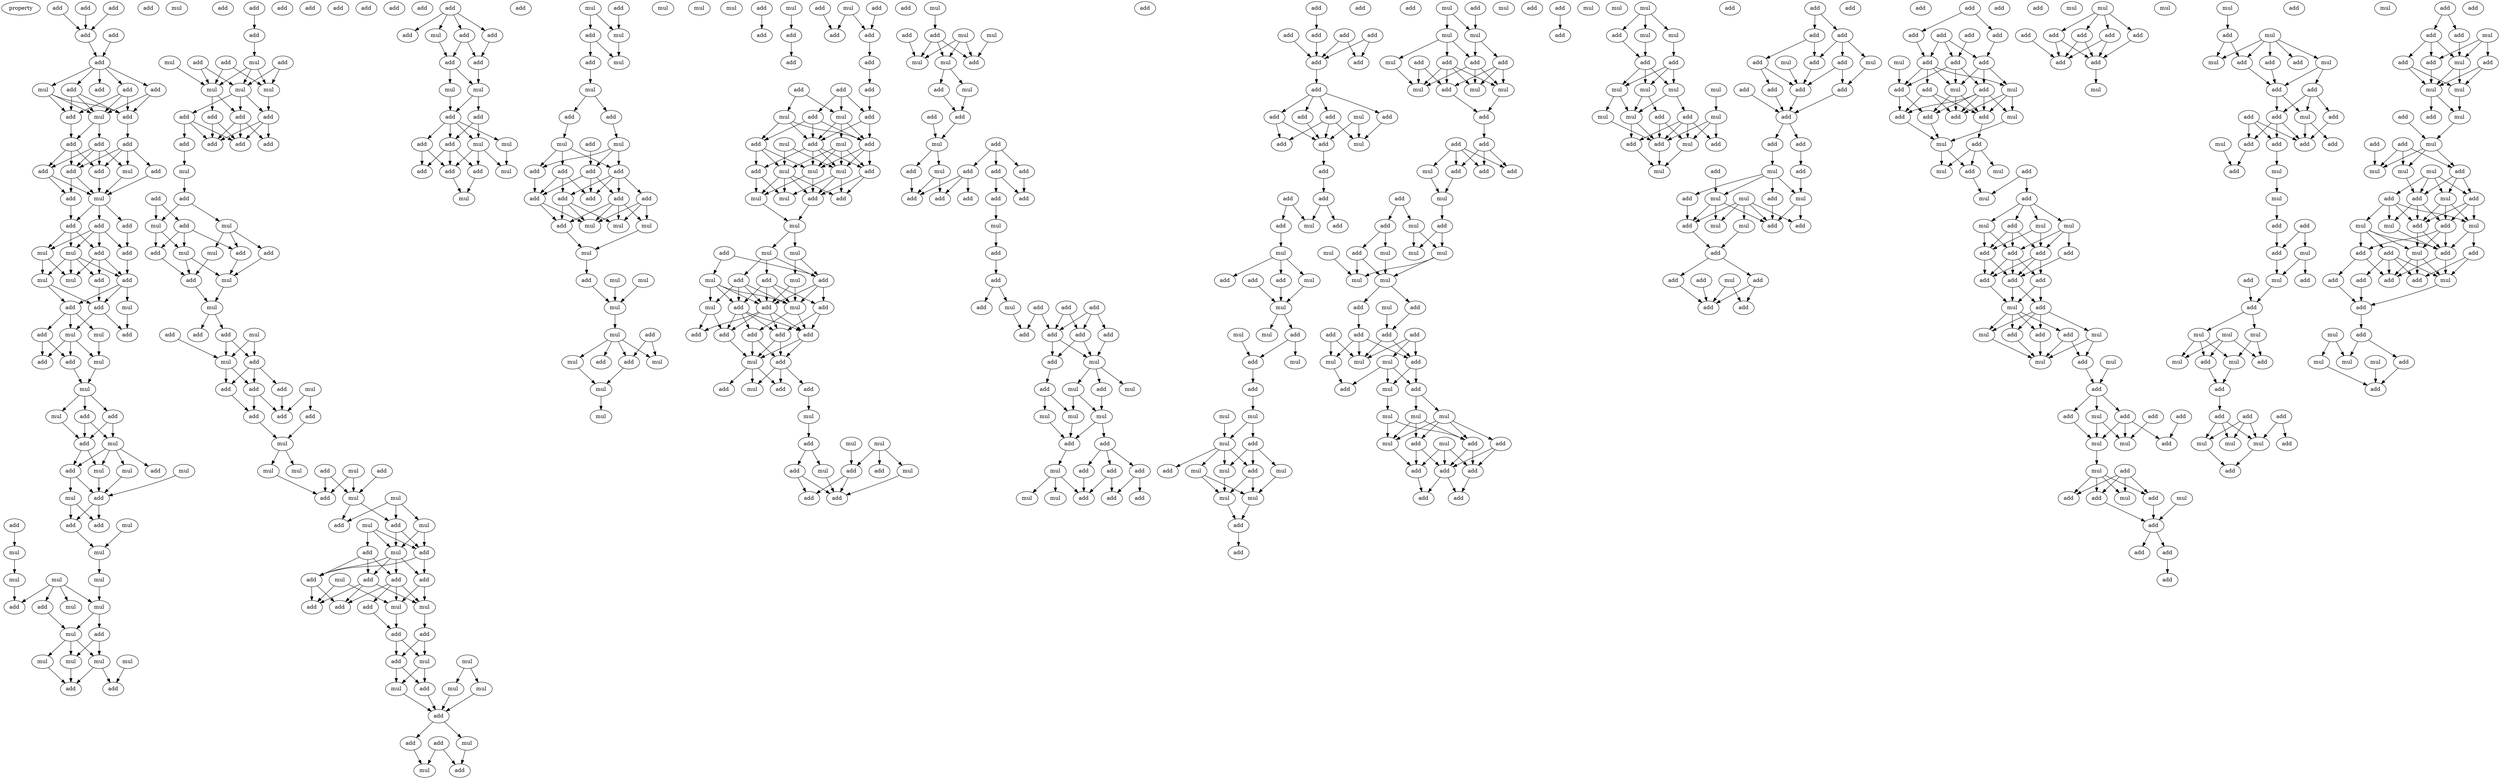 digraph {
    node [fontcolor=black]
    property [mul=2,lf=1.8]
    0 [ label = add ];
    1 [ label = add ];
    2 [ label = add ];
    3 [ label = add ];
    4 [ label = add ];
    5 [ label = add ];
    6 [ label = mul ];
    7 [ label = add ];
    8 [ label = add ];
    9 [ label = add ];
    10 [ label = add ];
    11 [ label = mul ];
    12 [ label = add ];
    13 [ label = add ];
    14 [ label = add ];
    15 [ label = add ];
    16 [ label = add ];
    17 [ label = add ];
    18 [ label = add ];
    19 [ label = add ];
    20 [ label = mul ];
    21 [ label = add ];
    22 [ label = add ];
    23 [ label = mul ];
    24 [ label = add ];
    25 [ label = add ];
    26 [ label = add ];
    27 [ label = add ];
    28 [ label = add ];
    29 [ label = mul ];
    30 [ label = mul ];
    31 [ label = add ];
    32 [ label = mul ];
    33 [ label = mul ];
    34 [ label = add ];
    35 [ label = add ];
    36 [ label = add ];
    37 [ label = mul ];
    38 [ label = add ];
    39 [ label = add ];
    40 [ label = add ];
    41 [ label = mul ];
    42 [ label = mul ];
    43 [ label = add ];
    44 [ label = mul ];
    45 [ label = add ];
    46 [ label = mul ];
    47 [ label = add ];
    48 [ label = mul ];
    49 [ label = add ];
    50 [ label = add ];
    51 [ label = mul ];
    52 [ label = mul ];
    53 [ label = mul ];
    54 [ label = mul ];
    55 [ label = add ];
    56 [ label = add ];
    57 [ label = mul ];
    58 [ label = add ];
    59 [ label = add ];
    60 [ label = mul ];
    61 [ label = add ];
    62 [ label = add ];
    63 [ label = mul ];
    64 [ label = mul ];
    65 [ label = mul ];
    66 [ label = mul ];
    67 [ label = mul ];
    68 [ label = add ];
    69 [ label = mul ];
    70 [ label = add ];
    71 [ label = mul ];
    72 [ label = add ];
    73 [ label = mul ];
    74 [ label = mul ];
    75 [ label = mul ];
    76 [ label = mul ];
    77 [ label = mul ];
    78 [ label = add ];
    79 [ label = add ];
    80 [ label = mul ];
    81 [ label = add ];
    82 [ label = add ];
    83 [ label = add ];
    84 [ label = add ];
    85 [ label = add ];
    86 [ label = add ];
    87 [ label = mul ];
    88 [ label = mul ];
    89 [ label = mul ];
    90 [ label = mul ];
    91 [ label = mul ];
    92 [ label = add ];
    93 [ label = add ];
    94 [ label = add ];
    95 [ label = add ];
    96 [ label = add ];
    97 [ label = add ];
    98 [ label = add ];
    99 [ label = add ];
    100 [ label = mul ];
    101 [ label = add ];
    102 [ label = add ];
    103 [ label = add ];
    104 [ label = add ];
    105 [ label = mul ];
    106 [ label = mul ];
    107 [ label = add ];
    108 [ label = mul ];
    109 [ label = add ];
    110 [ label = mul ];
    111 [ label = add ];
    112 [ label = mul ];
    113 [ label = add ];
    114 [ label = mul ];
    115 [ label = add ];
    116 [ label = mul ];
    117 [ label = add ];
    118 [ label = add ];
    119 [ label = add ];
    120 [ label = mul ];
    121 [ label = add ];
    122 [ label = add ];
    123 [ label = add ];
    124 [ label = add ];
    125 [ label = mul ];
    126 [ label = add ];
    127 [ label = add ];
    128 [ label = add ];
    129 [ label = add ];
    130 [ label = mul ];
    131 [ label = add ];
    132 [ label = mul ];
    133 [ label = mul ];
    134 [ label = mul ];
    135 [ label = add ];
    136 [ label = mul ];
    137 [ label = mul ];
    138 [ label = add ];
    139 [ label = mul ];
    140 [ label = add ];
    141 [ label = add ];
    142 [ label = mul ];
    143 [ label = add ];
    144 [ label = mul ];
    145 [ label = add ];
    146 [ label = add ];
    147 [ label = add ];
    148 [ label = add ];
    149 [ label = mul ];
    150 [ label = add ];
    151 [ label = add ];
    152 [ label = mul ];
    153 [ label = add ];
    154 [ label = add ];
    155 [ label = mul ];
    156 [ label = add ];
    157 [ label = add ];
    158 [ label = mul ];
    159 [ label = add ];
    160 [ label = mul ];
    161 [ label = add ];
    162 [ label = mul ];
    163 [ label = mul ];
    164 [ label = mul ];
    165 [ label = add ];
    166 [ label = add ];
    167 [ label = add ];
    168 [ label = add ];
    169 [ label = mul ];
    170 [ label = mul ];
    171 [ label = add ];
    172 [ label = add ];
    173 [ label = add ];
    174 [ label = add ];
    175 [ label = add ];
    176 [ label = add ];
    177 [ label = add ];
    178 [ label = add ];
    179 [ label = mul ];
    180 [ label = add ];
    181 [ label = add ];
    182 [ label = mul ];
    183 [ label = mul ];
    184 [ label = add ];
    185 [ label = add ];
    186 [ label = mul ];
    187 [ label = add ];
    188 [ label = add ];
    189 [ label = mul ];
    190 [ label = add ];
    191 [ label = add ];
    192 [ label = add ];
    193 [ label = mul ];
    194 [ label = mul ];
    195 [ label = mul ];
    196 [ label = add ];
    197 [ label = add ];
    198 [ label = mul ];
    199 [ label = add ];
    200 [ label = mul ];
    201 [ label = mul ];
    202 [ label = mul ];
    203 [ label = mul ];
    204 [ label = add ];
    205 [ label = add ];
    206 [ label = mul ];
    207 [ label = mul ];
    208 [ label = add ];
    209 [ label = add ];
    210 [ label = add ];
    211 [ label = add ];
    212 [ label = add ];
    213 [ label = add ];
    214 [ label = add ];
    215 [ label = add ];
    216 [ label = add ];
    217 [ label = add ];
    218 [ label = mul ];
    219 [ label = mul ];
    220 [ label = mul ];
    221 [ label = add ];
    222 [ label = mul ];
    223 [ label = add ];
    224 [ label = mul ];
    225 [ label = mul ];
    226 [ label = mul ];
    227 [ label = mul ];
    228 [ label = add ];
    229 [ label = mul ];
    230 [ label = mul ];
    231 [ label = mul ];
    232 [ label = add ];
    233 [ label = add ];
    234 [ label = mul ];
    235 [ label = mul ];
    236 [ label = add ];
    237 [ label = mul ];
    238 [ label = add ];
    239 [ label = add ];
    240 [ label = add ];
    241 [ label = add ];
    242 [ label = add ];
    243 [ label = mul ];
    244 [ label = add ];
    245 [ label = add ];
    246 [ label = add ];
    247 [ label = add ];
    248 [ label = add ];
    249 [ label = add ];
    250 [ label = add ];
    251 [ label = mul ];
    252 [ label = add ];
    253 [ label = add ];
    254 [ label = mul ];
    255 [ label = add ];
    256 [ label = mul ];
    257 [ label = add ];
    258 [ label = add ];
    259 [ label = mul ];
    260 [ label = add ];
    261 [ label = mul ];
    262 [ label = add ];
    263 [ label = mul ];
    264 [ label = mul ];
    265 [ label = mul ];
    266 [ label = add ];
    267 [ label = add ];
    268 [ label = mul ];
    269 [ label = mul ];
    270 [ label = mul ];
    271 [ label = mul ];
    272 [ label = add ];
    273 [ label = mul ];
    274 [ label = add ];
    275 [ label = add ];
    276 [ label = mul ];
    277 [ label = add ];
    278 [ label = add ];
    279 [ label = mul ];
    280 [ label = add ];
    281 [ label = mul ];
    282 [ label = add ];
    283 [ label = add ];
    284 [ label = add ];
    285 [ label = add ];
    286 [ label = add ];
    287 [ label = add ];
    288 [ label = mul ];
    289 [ label = add ];
    290 [ label = add ];
    291 [ label = add ];
    292 [ label = mul ];
    293 [ label = add ];
    294 [ label = mul ];
    295 [ label = add ];
    296 [ label = mul ];
    297 [ label = mul ];
    298 [ label = add ];
    299 [ label = add ];
    300 [ label = mul ];
    301 [ label = mul ];
    302 [ label = add ];
    303 [ label = add ];
    304 [ label = add ];
    305 [ label = mul ];
    306 [ label = add ];
    307 [ label = mul ];
    308 [ label = add ];
    309 [ label = mul ];
    310 [ label = mul ];
    311 [ label = add ];
    312 [ label = mul ];
    313 [ label = add ];
    314 [ label = mul ];
    315 [ label = add ];
    316 [ label = add ];
    317 [ label = mul ];
    318 [ label = add ];
    319 [ label = mul ];
    320 [ label = add ];
    321 [ label = add ];
    322 [ label = add ];
    323 [ label = add ];
    324 [ label = add ];
    325 [ label = add ];
    326 [ label = add ];
    327 [ label = add ];
    328 [ label = add ];
    329 [ label = mul ];
    330 [ label = add ];
    331 [ label = add ];
    332 [ label = add ];
    333 [ label = mul ];
    334 [ label = add ];
    335 [ label = add ];
    336 [ label = add ];
    337 [ label = add ];
    338 [ label = add ];
    339 [ label = add ];
    340 [ label = add ];
    341 [ label = add ];
    342 [ label = add ];
    343 [ label = mul ];
    344 [ label = add ];
    345 [ label = mul ];
    346 [ label = add ];
    347 [ label = mul ];
    348 [ label = mul ];
    349 [ label = mul ];
    350 [ label = mul ];
    351 [ label = add ];
    352 [ label = add ];
    353 [ label = mul ];
    354 [ label = add ];
    355 [ label = add ];
    356 [ label = add ];
    357 [ label = add ];
    358 [ label = add ];
    359 [ label = mul ];
    360 [ label = mul ];
    361 [ label = add ];
    362 [ label = add ];
    363 [ label = add ];
    364 [ label = add ];
    365 [ label = add ];
    366 [ label = add ];
    367 [ label = add ];
    368 [ label = add ];
    369 [ label = add ];
    370 [ label = mul ];
    371 [ label = add ];
    372 [ label = add ];
    373 [ label = add ];
    374 [ label = add ];
    375 [ label = add ];
    376 [ label = add ];
    377 [ label = mul ];
    378 [ label = add ];
    379 [ label = add ];
    380 [ label = add ];
    381 [ label = mul ];
    382 [ label = add ];
    383 [ label = add ];
    384 [ label = add ];
    385 [ label = mul ];
    386 [ label = add ];
    387 [ label = mul ];
    388 [ label = add ];
    389 [ label = add ];
    390 [ label = add ];
    391 [ label = mul ];
    392 [ label = add ];
    393 [ label = mul ];
    394 [ label = mul ];
    395 [ label = add ];
    396 [ label = mul ];
    397 [ label = add ];
    398 [ label = mul ];
    399 [ label = mul ];
    400 [ label = mul ];
    401 [ label = add ];
    402 [ label = add ];
    403 [ label = add ];
    404 [ label = mul ];
    405 [ label = mul ];
    406 [ label = mul ];
    407 [ label = mul ];
    408 [ label = mul ];
    409 [ label = add ];
    410 [ label = mul ];
    411 [ label = add ];
    412 [ label = add ];
    413 [ label = mul ];
    414 [ label = mul ];
    415 [ label = add ];
    416 [ label = add ];
    417 [ label = add ];
    418 [ label = add ];
    419 [ label = mul ];
    420 [ label = mul ];
    421 [ label = mul ];
    422 [ label = add ];
    423 [ label = mul ];
    424 [ label = add ];
    425 [ label = add ];
    426 [ label = add ];
    427 [ label = add ];
    428 [ label = mul ];
    429 [ label = mul ];
    430 [ label = add ];
    431 [ label = add ];
    432 [ label = add ];
    433 [ label = mul ];
    434 [ label = mul ];
    435 [ label = add ];
    436 [ label = add ];
    437 [ label = add ];
    438 [ label = mul ];
    439 [ label = mul ];
    440 [ label = mul ];
    441 [ label = mul ];
    442 [ label = mul ];
    443 [ label = mul ];
    444 [ label = add ];
    445 [ label = add ];
    446 [ label = mul ];
    447 [ label = add ];
    448 [ label = add ];
    449 [ label = add ];
    450 [ label = add ];
    451 [ label = mul ];
    452 [ label = mul ];
    453 [ label = add ];
    454 [ label = mul ];
    455 [ label = add ];
    456 [ label = add ];
    457 [ label = mul ];
    458 [ label = mul ];
    459 [ label = mul ];
    460 [ label = mul ];
    461 [ label = add ];
    462 [ label = add ];
    463 [ label = mul ];
    464 [ label = mul ];
    465 [ label = add ];
    466 [ label = add ];
    467 [ label = add ];
    468 [ label = add ];
    469 [ label = add ];
    470 [ label = add ];
    471 [ label = add ];
    472 [ label = add ];
    473 [ label = add ];
    474 [ label = mul ];
    475 [ label = mul ];
    476 [ label = mul ];
    477 [ label = mul ];
    478 [ label = mul ];
    479 [ label = add ];
    480 [ label = add ];
    481 [ label = add ];
    482 [ label = add ];
    483 [ label = mul ];
    484 [ label = mul ];
    485 [ label = mul ];
    486 [ label = mul ];
    487 [ label = mul ];
    488 [ label = add ];
    489 [ label = mul ];
    490 [ label = mul ];
    491 [ label = add ];
    492 [ label = add ];
    493 [ label = add ];
    494 [ label = add ];
    495 [ label = mul ];
    496 [ label = mul ];
    497 [ label = add ];
    498 [ label = add ];
    499 [ label = add ];
    500 [ label = add ];
    501 [ label = add ];
    502 [ label = add ];
    503 [ label = mul ];
    504 [ label = add ];
    505 [ label = mul ];
    506 [ label = add ];
    507 [ label = add ];
    508 [ label = add ];
    509 [ label = add ];
    510 [ label = add ];
    511 [ label = add ];
    512 [ label = add ];
    513 [ label = add ];
    514 [ label = mul ];
    515 [ label = add ];
    516 [ label = add ];
    517 [ label = mul ];
    518 [ label = mul ];
    519 [ label = add ];
    520 [ label = add ];
    521 [ label = mul ];
    522 [ label = mul ];
    523 [ label = mul ];
    524 [ label = add ];
    525 [ label = add ];
    526 [ label = add ];
    527 [ label = add ];
    528 [ label = add ];
    529 [ label = add ];
    530 [ label = mul ];
    531 [ label = add ];
    532 [ label = add ];
    533 [ label = add ];
    534 [ label = add ];
    535 [ label = add ];
    536 [ label = add ];
    537 [ label = add ];
    538 [ label = add ];
    539 [ label = add ];
    540 [ label = add ];
    541 [ label = add ];
    542 [ label = mul ];
    543 [ label = add ];
    544 [ label = add ];
    545 [ label = mul ];
    546 [ label = mul ];
    547 [ label = add ];
    548 [ label = add ];
    549 [ label = add ];
    550 [ label = mul ];
    551 [ label = add ];
    552 [ label = add ];
    553 [ label = mul ];
    554 [ label = add ];
    555 [ label = mul ];
    556 [ label = add ];
    557 [ label = mul ];
    558 [ label = add ];
    559 [ label = add ];
    560 [ label = mul ];
    561 [ label = add ];
    562 [ label = add ];
    563 [ label = mul ];
    564 [ label = mul ];
    565 [ label = mul ];
    566 [ label = add ];
    567 [ label = add ];
    568 [ label = add ];
    569 [ label = add ];
    570 [ label = add ];
    571 [ label = add ];
    572 [ label = add ];
    573 [ label = mul ];
    574 [ label = add ];
    575 [ label = mul ];
    576 [ label = add ];
    577 [ label = add ];
    578 [ label = add ];
    579 [ label = mul ];
    580 [ label = mul ];
    581 [ label = add ];
    582 [ label = mul ];
    583 [ label = add ];
    584 [ label = add ];
    585 [ label = add ];
    586 [ label = mul ];
    587 [ label = add ];
    588 [ label = add ];
    589 [ label = mul ];
    590 [ label = add ];
    591 [ label = mul ];
    592 [ label = add ];
    593 [ label = mul ];
    594 [ label = add ];
    595 [ label = add ];
    596 [ label = mul ];
    597 [ label = add ];
    598 [ label = mul ];
    599 [ label = add ];
    600 [ label = add ];
    601 [ label = add ];
    602 [ label = add ];
    603 [ label = mul ];
    604 [ label = add ];
    605 [ label = mul ];
    606 [ label = add ];
    607 [ label = add ];
    608 [ label = add ];
    609 [ label = add ];
    610 [ label = add ];
    611 [ label = add ];
    612 [ label = mul ];
    613 [ label = add ];
    614 [ label = mul ];
    615 [ label = mul ];
    616 [ label = add ];
    617 [ label = mul ];
    618 [ label = add ];
    619 [ label = mul ];
    620 [ label = add ];
    621 [ label = add ];
    622 [ label = mul ];
    623 [ label = add ];
    624 [ label = add ];
    625 [ label = mul ];
    626 [ label = add ];
    627 [ label = add ];
    628 [ label = add ];
    629 [ label = mul ];
    630 [ label = add ];
    631 [ label = add ];
    632 [ label = add ];
    633 [ label = add ];
    634 [ label = add ];
    635 [ label = mul ];
    636 [ label = mul ];
    637 [ label = add ];
    638 [ label = add ];
    639 [ label = add ];
    640 [ label = mul ];
    641 [ label = add ];
    642 [ label = add ];
    643 [ label = mul ];
    644 [ label = add ];
    645 [ label = add ];
    646 [ label = mul ];
    647 [ label = mul ];
    648 [ label = mul ];
    649 [ label = add ];
    650 [ label = add ];
    651 [ label = mul ];
    652 [ label = mul ];
    653 [ label = add ];
    654 [ label = add ];
    655 [ label = add ];
    656 [ label = add ];
    657 [ label = mul ];
    658 [ label = mul ];
    659 [ label = add ];
    660 [ label = mul ];
    661 [ label = add ];
    662 [ label = mul ];
    663 [ label = add ];
    664 [ label = add ];
    665 [ label = add ];
    666 [ label = add ];
    667 [ label = mul ];
    668 [ label = add ];
    669 [ label = mul ];
    670 [ label = add ];
    671 [ label = add ];
    672 [ label = mul ];
    673 [ label = mul ];
    674 [ label = add ];
    675 [ label = add ];
    676 [ label = mul ];
    677 [ label = add ];
    678 [ label = add ];
    679 [ label = mul ];
    680 [ label = mul ];
    681 [ label = mul ];
    682 [ label = add ];
    683 [ label = mul ];
    684 [ label = add ];
    685 [ label = mul ];
    686 [ label = add ];
    687 [ label = add ];
    688 [ label = add ];
    689 [ label = mul ];
    690 [ label = add ];
    691 [ label = mul ];
    692 [ label = mul ];
    693 [ label = mul ];
    694 [ label = add ];
    695 [ label = add ];
    696 [ label = add ];
    697 [ label = add ];
    698 [ label = mul ];
    699 [ label = add ];
    700 [ label = add ];
    701 [ label = add ];
    702 [ label = add ];
    703 [ label = add ];
    704 [ label = add ];
    705 [ label = mul ];
    706 [ label = mul ];
    707 [ label = mul ];
    708 [ label = add ];
    709 [ label = mul ];
    710 [ label = add ];
    0 -> 3 [ name = 0 ];
    1 -> 3 [ name = 1 ];
    2 -> 3 [ name = 2 ];
    3 -> 5 [ name = 3 ];
    4 -> 5 [ name = 4 ];
    5 -> 6 [ name = 5 ];
    5 -> 7 [ name = 6 ];
    5 -> 8 [ name = 7 ];
    5 -> 9 [ name = 8 ];
    5 -> 10 [ name = 9 ];
    6 -> 11 [ name = 10 ];
    6 -> 12 [ name = 11 ];
    6 -> 13 [ name = 12 ];
    7 -> 11 [ name = 13 ];
    7 -> 12 [ name = 14 ];
    7 -> 13 [ name = 15 ];
    9 -> 11 [ name = 16 ];
    9 -> 12 [ name = 17 ];
    9 -> 13 [ name = 18 ];
    10 -> 11 [ name = 19 ];
    10 -> 13 [ name = 20 ];
    11 -> 14 [ name = 21 ];
    11 -> 16 [ name = 22 ];
    12 -> 14 [ name = 23 ];
    13 -> 15 [ name = 24 ];
    14 -> 17 [ name = 25 ];
    14 -> 18 [ name = 26 ];
    14 -> 19 [ name = 27 ];
    15 -> 17 [ name = 28 ];
    15 -> 18 [ name = 29 ];
    15 -> 20 [ name = 30 ];
    15 -> 21 [ name = 31 ];
    16 -> 17 [ name = 32 ];
    16 -> 18 [ name = 33 ];
    16 -> 19 [ name = 34 ];
    16 -> 20 [ name = 35 ];
    17 -> 22 [ name = 36 ];
    17 -> 23 [ name = 37 ];
    18 -> 23 [ name = 38 ];
    19 -> 22 [ name = 39 ];
    19 -> 23 [ name = 40 ];
    20 -> 23 [ name = 41 ];
    21 -> 23 [ name = 42 ];
    22 -> 26 [ name = 43 ];
    23 -> 24 [ name = 44 ];
    23 -> 25 [ name = 45 ];
    23 -> 26 [ name = 46 ];
    24 -> 28 [ name = 47 ];
    25 -> 27 [ name = 48 ];
    25 -> 28 [ name = 49 ];
    25 -> 29 [ name = 50 ];
    25 -> 30 [ name = 51 ];
    26 -> 27 [ name = 52 ];
    26 -> 29 [ name = 53 ];
    26 -> 30 [ name = 54 ];
    27 -> 31 [ name = 55 ];
    27 -> 33 [ name = 56 ];
    27 -> 34 [ name = 57 ];
    28 -> 31 [ name = 58 ];
    29 -> 31 [ name = 59 ];
    29 -> 32 [ name = 60 ];
    29 -> 33 [ name = 61 ];
    29 -> 34 [ name = 62 ];
    30 -> 32 [ name = 63 ];
    30 -> 33 [ name = 64 ];
    31 -> 35 [ name = 65 ];
    31 -> 37 [ name = 66 ];
    31 -> 38 [ name = 67 ];
    32 -> 35 [ name = 68 ];
    32 -> 38 [ name = 69 ];
    34 -> 38 [ name = 70 ];
    35 -> 40 [ name = 71 ];
    35 -> 41 [ name = 72 ];
    35 -> 42 [ name = 73 ];
    37 -> 39 [ name = 74 ];
    38 -> 39 [ name = 75 ];
    38 -> 42 [ name = 76 ];
    40 -> 43 [ name = 77 ];
    40 -> 45 [ name = 78 ];
    41 -> 44 [ name = 79 ];
    42 -> 43 [ name = 80 ];
    42 -> 44 [ name = 81 ];
    42 -> 45 [ name = 82 ];
    43 -> 46 [ name = 83 ];
    44 -> 46 [ name = 84 ];
    46 -> 47 [ name = 85 ];
    46 -> 48 [ name = 86 ];
    46 -> 49 [ name = 87 ];
    47 -> 50 [ name = 88 ];
    47 -> 51 [ name = 89 ];
    48 -> 50 [ name = 90 ];
    49 -> 50 [ name = 91 ];
    49 -> 51 [ name = 92 ];
    50 -> 53 [ name = 93 ];
    50 -> 56 [ name = 94 ];
    51 -> 53 [ name = 95 ];
    51 -> 54 [ name = 96 ];
    51 -> 55 [ name = 97 ];
    51 -> 56 [ name = 98 ];
    52 -> 58 [ name = 99 ];
    53 -> 58 [ name = 100 ];
    54 -> 58 [ name = 101 ];
    56 -> 57 [ name = 102 ];
    56 -> 58 [ name = 103 ];
    57 -> 59 [ name = 104 ];
    57 -> 62 [ name = 105 ];
    58 -> 59 [ name = 106 ];
    58 -> 62 [ name = 107 ];
    59 -> 64 [ name = 108 ];
    60 -> 64 [ name = 109 ];
    61 -> 63 [ name = 110 ];
    63 -> 66 [ name = 111 ];
    64 -> 67 [ name = 112 ];
    65 -> 68 [ name = 113 ];
    65 -> 69 [ name = 114 ];
    65 -> 70 [ name = 115 ];
    65 -> 71 [ name = 116 ];
    66 -> 68 [ name = 117 ];
    67 -> 69 [ name = 118 ];
    69 -> 72 [ name = 119 ];
    69 -> 73 [ name = 120 ];
    70 -> 73 [ name = 121 ];
    72 -> 74 [ name = 122 ];
    72 -> 77 [ name = 123 ];
    73 -> 74 [ name = 124 ];
    73 -> 75 [ name = 125 ];
    73 -> 77 [ name = 126 ];
    74 -> 78 [ name = 127 ];
    74 -> 79 [ name = 128 ];
    75 -> 78 [ name = 129 ];
    76 -> 79 [ name = 130 ];
    77 -> 78 [ name = 131 ];
    82 -> 83 [ name = 132 ];
    83 -> 88 [ name = 133 ];
    84 -> 90 [ name = 134 ];
    84 -> 91 [ name = 135 ];
    85 -> 89 [ name = 136 ];
    85 -> 91 [ name = 137 ];
    86 -> 89 [ name = 138 ];
    86 -> 90 [ name = 139 ];
    87 -> 91 [ name = 140 ];
    88 -> 89 [ name = 141 ];
    88 -> 90 [ name = 142 ];
    88 -> 91 [ name = 143 ];
    89 -> 94 [ name = 144 ];
    90 -> 93 [ name = 145 ];
    90 -> 94 [ name = 146 ];
    90 -> 95 [ name = 147 ];
    91 -> 92 [ name = 148 ];
    91 -> 93 [ name = 149 ];
    92 -> 96 [ name = 150 ];
    92 -> 97 [ name = 151 ];
    93 -> 96 [ name = 152 ];
    93 -> 97 [ name = 153 ];
    93 -> 98 [ name = 154 ];
    94 -> 96 [ name = 155 ];
    94 -> 97 [ name = 156 ];
    94 -> 98 [ name = 157 ];
    95 -> 96 [ name = 158 ];
    95 -> 97 [ name = 159 ];
    95 -> 99 [ name = 160 ];
    99 -> 100 [ name = 161 ];
    100 -> 102 [ name = 162 ];
    101 -> 104 [ name = 163 ];
    101 -> 105 [ name = 164 ];
    102 -> 105 [ name = 165 ];
    102 -> 106 [ name = 166 ];
    104 -> 107 [ name = 167 ];
    104 -> 109 [ name = 168 ];
    104 -> 110 [ name = 169 ];
    105 -> 107 [ name = 170 ];
    105 -> 110 [ name = 171 ];
    106 -> 108 [ name = 172 ];
    106 -> 109 [ name = 173 ];
    106 -> 111 [ name = 174 ];
    107 -> 113 [ name = 175 ];
    108 -> 113 [ name = 176 ];
    109 -> 112 [ name = 177 ];
    110 -> 112 [ name = 178 ];
    110 -> 113 [ name = 179 ];
    111 -> 112 [ name = 180 ];
    112 -> 114 [ name = 181 ];
    113 -> 114 [ name = 182 ];
    114 -> 115 [ name = 183 ];
    114 -> 118 [ name = 184 ];
    115 -> 120 [ name = 185 ];
    115 -> 121 [ name = 186 ];
    116 -> 120 [ name = 187 ];
    116 -> 121 [ name = 188 ];
    117 -> 120 [ name = 189 ];
    120 -> 122 [ name = 190 ];
    120 -> 124 [ name = 191 ];
    121 -> 122 [ name = 192 ];
    121 -> 123 [ name = 193 ];
    121 -> 124 [ name = 194 ];
    122 -> 127 [ name = 195 ];
    122 -> 129 [ name = 196 ];
    123 -> 129 [ name = 197 ];
    124 -> 127 [ name = 198 ];
    125 -> 126 [ name = 199 ];
    125 -> 129 [ name = 200 ];
    126 -> 130 [ name = 201 ];
    127 -> 130 [ name = 202 ];
    130 -> 132 [ name = 203 ];
    130 -> 133 [ name = 204 ];
    131 -> 136 [ name = 205 ];
    132 -> 138 [ name = 206 ];
    134 -> 136 [ name = 207 ];
    134 -> 138 [ name = 208 ];
    135 -> 136 [ name = 209 ];
    135 -> 138 [ name = 210 ];
    136 -> 140 [ name = 211 ];
    136 -> 141 [ name = 212 ];
    137 -> 140 [ name = 213 ];
    137 -> 141 [ name = 214 ];
    137 -> 142 [ name = 215 ];
    139 -> 143 [ name = 216 ];
    139 -> 144 [ name = 217 ];
    139 -> 145 [ name = 218 ];
    141 -> 144 [ name = 219 ];
    141 -> 145 [ name = 220 ];
    142 -> 144 [ name = 221 ];
    142 -> 145 [ name = 222 ];
    143 -> 146 [ name = 223 ];
    143 -> 147 [ name = 224 ];
    143 -> 150 [ name = 225 ];
    144 -> 146 [ name = 226 ];
    144 -> 147 [ name = 227 ];
    144 -> 148 [ name = 228 ];
    144 -> 150 [ name = 229 ];
    145 -> 148 [ name = 230 ];
    145 -> 150 [ name = 231 ];
    146 -> 151 [ name = 232 ];
    146 -> 152 [ name = 233 ];
    146 -> 153 [ name = 234 ];
    147 -> 152 [ name = 235 ];
    147 -> 153 [ name = 236 ];
    147 -> 154 [ name = 237 ];
    147 -> 155 [ name = 238 ];
    148 -> 152 [ name = 239 ];
    148 -> 155 [ name = 240 ];
    149 -> 151 [ name = 241 ];
    149 -> 155 [ name = 242 ];
    150 -> 151 [ name = 243 ];
    150 -> 153 [ name = 244 ];
    152 -> 156 [ name = 245 ];
    154 -> 157 [ name = 246 ];
    155 -> 157 [ name = 247 ];
    156 -> 158 [ name = 248 ];
    156 -> 159 [ name = 249 ];
    157 -> 158 [ name = 250 ];
    157 -> 159 [ name = 251 ];
    158 -> 161 [ name = 252 ];
    158 -> 162 [ name = 253 ];
    159 -> 161 [ name = 254 ];
    159 -> 162 [ name = 255 ];
    160 -> 163 [ name = 256 ];
    160 -> 164 [ name = 257 ];
    161 -> 166 [ name = 258 ];
    162 -> 166 [ name = 259 ];
    163 -> 166 [ name = 260 ];
    164 -> 166 [ name = 261 ];
    166 -> 168 [ name = 262 ];
    166 -> 169 [ name = 263 ];
    167 -> 170 [ name = 264 ];
    167 -> 171 [ name = 265 ];
    168 -> 170 [ name = 266 ];
    169 -> 171 [ name = 267 ];
    174 -> 175 [ name = 268 ];
    174 -> 176 [ name = 269 ];
    174 -> 178 [ name = 270 ];
    174 -> 179 [ name = 271 ];
    176 -> 181 [ name = 272 ];
    178 -> 180 [ name = 273 ];
    178 -> 181 [ name = 274 ];
    179 -> 180 [ name = 275 ];
    180 -> 182 [ name = 276 ];
    180 -> 183 [ name = 277 ];
    181 -> 182 [ name = 278 ];
    182 -> 184 [ name = 279 ];
    182 -> 185 [ name = 280 ];
    183 -> 185 [ name = 281 ];
    184 -> 187 [ name = 282 ];
    184 -> 189 [ name = 283 ];
    185 -> 186 [ name = 284 ];
    185 -> 187 [ name = 285 ];
    185 -> 188 [ name = 286 ];
    185 -> 189 [ name = 287 ];
    186 -> 193 [ name = 288 ];
    187 -> 190 [ name = 289 ];
    187 -> 191 [ name = 290 ];
    187 -> 192 [ name = 291 ];
    188 -> 190 [ name = 292 ];
    188 -> 191 [ name = 293 ];
    189 -> 190 [ name = 294 ];
    189 -> 192 [ name = 295 ];
    189 -> 193 [ name = 296 ];
    190 -> 194 [ name = 297 ];
    192 -> 194 [ name = 298 ];
    195 -> 197 [ name = 299 ];
    195 -> 198 [ name = 300 ];
    196 -> 198 [ name = 301 ];
    197 -> 199 [ name = 302 ];
    197 -> 201 [ name = 303 ];
    198 -> 201 [ name = 304 ];
    199 -> 203 [ name = 305 ];
    203 -> 204 [ name = 306 ];
    203 -> 205 [ name = 307 ];
    204 -> 207 [ name = 308 ];
    205 -> 206 [ name = 309 ];
    206 -> 209 [ name = 310 ];
    206 -> 210 [ name = 311 ];
    206 -> 212 [ name = 312 ];
    207 -> 209 [ name = 313 ];
    207 -> 210 [ name = 314 ];
    207 -> 211 [ name = 315 ];
    208 -> 211 [ name = 316 ];
    209 -> 213 [ name = 317 ];
    209 -> 214 [ name = 318 ];
    209 -> 216 [ name = 319 ];
    209 -> 217 [ name = 320 ];
    210 -> 215 [ name = 321 ];
    211 -> 214 [ name = 322 ];
    211 -> 215 [ name = 323 ];
    211 -> 216 [ name = 324 ];
    212 -> 215 [ name = 325 ];
    212 -> 216 [ name = 326 ];
    212 -> 217 [ name = 327 ];
    213 -> 218 [ name = 328 ];
    213 -> 219 [ name = 329 ];
    213 -> 220 [ name = 330 ];
    214 -> 218 [ name = 331 ];
    214 -> 219 [ name = 332 ];
    214 -> 220 [ name = 333 ];
    214 -> 221 [ name = 334 ];
    215 -> 220 [ name = 335 ];
    215 -> 221 [ name = 336 ];
    217 -> 219 [ name = 337 ];
    217 -> 220 [ name = 338 ];
    217 -> 221 [ name = 339 ];
    218 -> 222 [ name = 340 ];
    221 -> 222 [ name = 341 ];
    222 -> 223 [ name = 342 ];
    223 -> 226 [ name = 343 ];
    224 -> 226 [ name = 344 ];
    225 -> 226 [ name = 345 ];
    226 -> 227 [ name = 346 ];
    227 -> 229 [ name = 347 ];
    227 -> 230 [ name = 348 ];
    227 -> 232 [ name = 349 ];
    227 -> 233 [ name = 350 ];
    228 -> 230 [ name = 351 ];
    228 -> 232 [ name = 352 ];
    229 -> 234 [ name = 353 ];
    232 -> 234 [ name = 354 ];
    234 -> 235 [ name = 355 ];
    236 -> 239 [ name = 356 ];
    237 -> 238 [ name = 357 ];
    238 -> 242 [ name = 358 ];
    240 -> 245 [ name = 359 ];
    243 -> 245 [ name = 360 ];
    243 -> 246 [ name = 361 ];
    244 -> 246 [ name = 362 ];
    246 -> 247 [ name = 363 ];
    247 -> 250 [ name = 364 ];
    248 -> 251 [ name = 365 ];
    248 -> 254 [ name = 366 ];
    249 -> 251 [ name = 367 ];
    249 -> 252 [ name = 368 ];
    249 -> 253 [ name = 369 ];
    250 -> 253 [ name = 370 ];
    251 -> 255 [ name = 371 ];
    251 -> 258 [ name = 372 ];
    251 -> 259 [ name = 373 ];
    252 -> 255 [ name = 374 ];
    252 -> 257 [ name = 375 ];
    252 -> 258 [ name = 376 ];
    253 -> 255 [ name = 377 ];
    253 -> 258 [ name = 378 ];
    254 -> 255 [ name = 379 ];
    254 -> 257 [ name = 380 ];
    254 -> 258 [ name = 381 ];
    255 -> 260 [ name = 382 ];
    255 -> 261 [ name = 383 ];
    255 -> 262 [ name = 384 ];
    255 -> 263 [ name = 385 ];
    256 -> 263 [ name = 386 ];
    256 -> 264 [ name = 387 ];
    257 -> 261 [ name = 388 ];
    257 -> 262 [ name = 389 ];
    257 -> 264 [ name = 390 ];
    258 -> 260 [ name = 391 ];
    258 -> 261 [ name = 392 ];
    258 -> 263 [ name = 393 ];
    259 -> 260 [ name = 394 ];
    259 -> 261 [ name = 395 ];
    259 -> 263 [ name = 396 ];
    259 -> 264 [ name = 397 ];
    260 -> 266 [ name = 398 ];
    260 -> 267 [ name = 399 ];
    261 -> 267 [ name = 400 ];
    261 -> 268 [ name = 401 ];
    262 -> 265 [ name = 402 ];
    262 -> 268 [ name = 403 ];
    263 -> 265 [ name = 404 ];
    263 -> 266 [ name = 405 ];
    263 -> 267 [ name = 406 ];
    264 -> 265 [ name = 407 ];
    264 -> 266 [ name = 408 ];
    264 -> 267 [ name = 409 ];
    264 -> 268 [ name = 410 ];
    267 -> 269 [ name = 411 ];
    268 -> 269 [ name = 412 ];
    269 -> 270 [ name = 413 ];
    269 -> 271 [ name = 414 ];
    270 -> 274 [ name = 415 ];
    270 -> 275 [ name = 416 ];
    270 -> 277 [ name = 417 ];
    271 -> 275 [ name = 418 ];
    271 -> 276 [ name = 419 ];
    272 -> 273 [ name = 420 ];
    272 -> 275 [ name = 421 ];
    273 -> 278 [ name = 422 ];
    273 -> 279 [ name = 423 ];
    273 -> 280 [ name = 424 ];
    273 -> 281 [ name = 425 ];
    274 -> 278 [ name = 426 ];
    274 -> 279 [ name = 427 ];
    274 -> 280 [ name = 428 ];
    274 -> 281 [ name = 429 ];
    275 -> 279 [ name = 430 ];
    275 -> 280 [ name = 431 ];
    275 -> 282 [ name = 432 ];
    276 -> 279 [ name = 433 ];
    276 -> 280 [ name = 434 ];
    277 -> 278 [ name = 435 ];
    277 -> 279 [ name = 436 ];
    277 -> 280 [ name = 437 ];
    277 -> 282 [ name = 438 ];
    278 -> 283 [ name = 439 ];
    278 -> 284 [ name = 440 ];
    278 -> 285 [ name = 441 ];
    278 -> 286 [ name = 442 ];
    279 -> 283 [ name = 443 ];
    279 -> 286 [ name = 444 ];
    280 -> 283 [ name = 445 ];
    280 -> 284 [ name = 446 ];
    280 -> 285 [ name = 447 ];
    280 -> 287 [ name = 448 ];
    281 -> 284 [ name = 449 ];
    281 -> 287 [ name = 450 ];
    282 -> 283 [ name = 451 ];
    282 -> 285 [ name = 452 ];
    283 -> 288 [ name = 453 ];
    283 -> 289 [ name = 454 ];
    284 -> 288 [ name = 455 ];
    285 -> 288 [ name = 456 ];
    285 -> 289 [ name = 457 ];
    286 -> 288 [ name = 458 ];
    286 -> 289 [ name = 459 ];
    288 -> 291 [ name = 460 ];
    288 -> 292 [ name = 461 ];
    288 -> 293 [ name = 462 ];
    289 -> 290 [ name = 463 ];
    289 -> 292 [ name = 464 ];
    289 -> 293 [ name = 465 ];
    290 -> 294 [ name = 466 ];
    294 -> 295 [ name = 467 ];
    295 -> 299 [ name = 468 ];
    295 -> 301 [ name = 469 ];
    296 -> 298 [ name = 470 ];
    297 -> 298 [ name = 471 ];
    297 -> 300 [ name = 472 ];
    297 -> 302 [ name = 473 ];
    298 -> 303 [ name = 474 ];
    298 -> 304 [ name = 475 ];
    299 -> 303 [ name = 476 ];
    299 -> 304 [ name = 477 ];
    300 -> 303 [ name = 478 ];
    301 -> 303 [ name = 479 ];
    305 -> 306 [ name = 480 ];
    306 -> 310 [ name = 481 ];
    306 -> 311 [ name = 482 ];
    306 -> 312 [ name = 483 ];
    307 -> 311 [ name = 484 ];
    308 -> 310 [ name = 485 ];
    309 -> 310 [ name = 486 ];
    309 -> 311 [ name = 487 ];
    309 -> 312 [ name = 488 ];
    312 -> 313 [ name = 489 ];
    312 -> 314 [ name = 490 ];
    313 -> 316 [ name = 491 ];
    314 -> 316 [ name = 492 ];
    315 -> 317 [ name = 493 ];
    316 -> 317 [ name = 494 ];
    317 -> 319 [ name = 495 ];
    317 -> 321 [ name = 496 ];
    318 -> 320 [ name = 497 ];
    318 -> 322 [ name = 498 ];
    318 -> 323 [ name = 499 ];
    319 -> 326 [ name = 500 ];
    319 -> 327 [ name = 501 ];
    320 -> 328 [ name = 502 ];
    321 -> 326 [ name = 503 ];
    322 -> 325 [ name = 504 ];
    322 -> 328 [ name = 505 ];
    323 -> 324 [ name = 506 ];
    323 -> 326 [ name = 507 ];
    323 -> 327 [ name = 508 ];
    325 -> 329 [ name = 509 ];
    329 -> 331 [ name = 510 ];
    331 -> 332 [ name = 511 ];
    332 -> 333 [ name = 512 ];
    332 -> 334 [ name = 513 ];
    333 -> 341 [ name = 514 ];
    335 -> 338 [ name = 515 ];
    335 -> 339 [ name = 516 ];
    335 -> 340 [ name = 517 ];
    336 -> 339 [ name = 518 ];
    336 -> 341 [ name = 519 ];
    337 -> 339 [ name = 520 ];
    337 -> 340 [ name = 521 ];
    338 -> 343 [ name = 522 ];
    339 -> 342 [ name = 523 ];
    339 -> 343 [ name = 524 ];
    340 -> 342 [ name = 525 ];
    340 -> 343 [ name = 526 ];
    342 -> 344 [ name = 527 ];
    343 -> 345 [ name = 528 ];
    343 -> 346 [ name = 529 ];
    343 -> 347 [ name = 530 ];
    344 -> 348 [ name = 531 ];
    344 -> 350 [ name = 532 ];
    345 -> 349 [ name = 533 ];
    345 -> 350 [ name = 534 ];
    346 -> 349 [ name = 535 ];
    348 -> 352 [ name = 536 ];
    349 -> 351 [ name = 537 ];
    349 -> 352 [ name = 538 ];
    350 -> 352 [ name = 539 ];
    351 -> 354 [ name = 540 ];
    351 -> 355 [ name = 541 ];
    351 -> 356 [ name = 542 ];
    352 -> 353 [ name = 543 ];
    353 -> 358 [ name = 544 ];
    353 -> 359 [ name = 545 ];
    353 -> 360 [ name = 546 ];
    354 -> 358 [ name = 547 ];
    355 -> 358 [ name = 548 ];
    355 -> 361 [ name = 549 ];
    356 -> 357 [ name = 550 ];
    356 -> 361 [ name = 551 ];
    362 -> 365 [ name = 552 ];
    363 -> 367 [ name = 553 ];
    363 -> 368 [ name = 554 ];
    364 -> 368 [ name = 555 ];
    365 -> 368 [ name = 556 ];
    366 -> 367 [ name = 557 ];
    366 -> 368 [ name = 558 ];
    368 -> 369 [ name = 559 ];
    369 -> 371 [ name = 560 ];
    369 -> 372 [ name = 561 ];
    369 -> 373 [ name = 562 ];
    369 -> 374 [ name = 563 ];
    370 -> 376 [ name = 564 ];
    370 -> 377 [ name = 565 ];
    371 -> 375 [ name = 566 ];
    371 -> 376 [ name = 567 ];
    371 -> 377 [ name = 568 ];
    372 -> 375 [ name = 569 ];
    372 -> 376 [ name = 570 ];
    373 -> 376 [ name = 571 ];
    374 -> 377 [ name = 572 ];
    376 -> 378 [ name = 573 ];
    378 -> 379 [ name = 574 ];
    379 -> 381 [ name = 575 ];
    379 -> 383 [ name = 576 ];
    380 -> 381 [ name = 577 ];
    380 -> 382 [ name = 578 ];
    382 -> 385 [ name = 579 ];
    385 -> 387 [ name = 580 ];
    385 -> 389 [ name = 581 ];
    385 -> 390 [ name = 582 ];
    386 -> 391 [ name = 583 ];
    387 -> 391 [ name = 584 ];
    389 -> 391 [ name = 585 ];
    391 -> 392 [ name = 586 ];
    391 -> 394 [ name = 587 ];
    392 -> 395 [ name = 588 ];
    392 -> 396 [ name = 589 ];
    393 -> 395 [ name = 590 ];
    395 -> 397 [ name = 591 ];
    397 -> 399 [ name = 592 ];
    398 -> 400 [ name = 593 ];
    399 -> 400 [ name = 594 ];
    399 -> 401 [ name = 595 ];
    400 -> 402 [ name = 596 ];
    400 -> 403 [ name = 597 ];
    400 -> 405 [ name = 598 ];
    400 -> 406 [ name = 599 ];
    401 -> 402 [ name = 600 ];
    401 -> 404 [ name = 601 ];
    401 -> 406 [ name = 602 ];
    402 -> 407 [ name = 603 ];
    402 -> 408 [ name = 604 ];
    404 -> 408 [ name = 605 ];
    405 -> 407 [ name = 606 ];
    405 -> 408 [ name = 607 ];
    406 -> 407 [ name = 608 ];
    407 -> 409 [ name = 609 ];
    408 -> 409 [ name = 610 ];
    409 -> 412 [ name = 611 ];
    410 -> 413 [ name = 612 ];
    410 -> 414 [ name = 613 ];
    411 -> 413 [ name = 614 ];
    413 -> 416 [ name = 615 ];
    413 -> 418 [ name = 616 ];
    414 -> 416 [ name = 617 ];
    414 -> 417 [ name = 618 ];
    414 -> 419 [ name = 619 ];
    415 -> 420 [ name = 620 ];
    415 -> 422 [ name = 621 ];
    416 -> 420 [ name = 622 ];
    416 -> 421 [ name = 623 ];
    416 -> 423 [ name = 624 ];
    417 -> 420 [ name = 625 ];
    417 -> 421 [ name = 626 ];
    417 -> 422 [ name = 627 ];
    417 -> 423 [ name = 628 ];
    418 -> 421 [ name = 629 ];
    418 -> 422 [ name = 630 ];
    418 -> 423 [ name = 631 ];
    419 -> 420 [ name = 632 ];
    422 -> 424 [ name = 633 ];
    423 -> 424 [ name = 634 ];
    424 -> 426 [ name = 635 ];
    425 -> 427 [ name = 636 ];
    425 -> 429 [ name = 637 ];
    425 -> 430 [ name = 638 ];
    425 -> 431 [ name = 639 ];
    426 -> 427 [ name = 640 ];
    426 -> 430 [ name = 641 ];
    426 -> 431 [ name = 642 ];
    429 -> 433 [ name = 643 ];
    431 -> 433 [ name = 644 ];
    432 -> 434 [ name = 645 ];
    432 -> 436 [ name = 646 ];
    433 -> 435 [ name = 647 ];
    434 -> 440 [ name = 648 ];
    434 -> 441 [ name = 649 ];
    435 -> 440 [ name = 650 ];
    435 -> 441 [ name = 651 ];
    436 -> 437 [ name = 652 ];
    436 -> 438 [ name = 653 ];
    437 -> 442 [ name = 654 ];
    437 -> 443 [ name = 655 ];
    438 -> 443 [ name = 656 ];
    439 -> 442 [ name = 657 ];
    441 -> 442 [ name = 658 ];
    441 -> 443 [ name = 659 ];
    443 -> 444 [ name = 660 ];
    443 -> 445 [ name = 661 ];
    444 -> 449 [ name = 662 ];
    445 -> 448 [ name = 663 ];
    446 -> 449 [ name = 664 ];
    447 -> 451 [ name = 665 ];
    447 -> 452 [ name = 666 ];
    447 -> 453 [ name = 667 ];
    448 -> 452 [ name = 668 ];
    448 -> 453 [ name = 669 ];
    448 -> 454 [ name = 670 ];
    449 -> 452 [ name = 671 ];
    449 -> 453 [ name = 672 ];
    450 -> 452 [ name = 673 ];
    450 -> 454 [ name = 674 ];
    451 -> 455 [ name = 675 ];
    451 -> 456 [ name = 676 ];
    451 -> 457 [ name = 677 ];
    453 -> 456 [ name = 678 ];
    453 -> 457 [ name = 679 ];
    454 -> 455 [ name = 680 ];
    456 -> 459 [ name = 681 ];
    456 -> 460 [ name = 682 ];
    457 -> 458 [ name = 683 ];
    458 -> 462 [ name = 684 ];
    458 -> 463 [ name = 685 ];
    459 -> 461 [ name = 686 ];
    459 -> 462 [ name = 687 ];
    459 -> 463 [ name = 688 ];
    459 -> 465 [ name = 689 ];
    460 -> 461 [ name = 690 ];
    460 -> 462 [ name = 691 ];
    460 -> 463 [ name = 692 ];
    461 -> 467 [ name = 693 ];
    461 -> 468 [ name = 694 ];
    462 -> 466 [ name = 695 ];
    462 -> 467 [ name = 696 ];
    463 -> 468 [ name = 697 ];
    464 -> 466 [ name = 698 ];
    464 -> 467 [ name = 699 ];
    464 -> 468 [ name = 700 ];
    465 -> 466 [ name = 701 ];
    465 -> 467 [ name = 702 ];
    466 -> 469 [ name = 703 ];
    467 -> 469 [ name = 704 ];
    467 -> 472 [ name = 705 ];
    468 -> 472 [ name = 706 ];
    471 -> 473 [ name = 707 ];
    476 -> 477 [ name = 708 ];
    476 -> 478 [ name = 709 ];
    476 -> 479 [ name = 710 ];
    477 -> 482 [ name = 711 ];
    478 -> 481 [ name = 712 ];
    479 -> 481 [ name = 713 ];
    481 -> 483 [ name = 714 ];
    481 -> 484 [ name = 715 ];
    481 -> 485 [ name = 716 ];
    482 -> 483 [ name = 717 ];
    482 -> 484 [ name = 718 ];
    482 -> 485 [ name = 719 ];
    483 -> 487 [ name = 720 ];
    483 -> 491 [ name = 721 ];
    484 -> 487 [ name = 722 ];
    484 -> 490 [ name = 723 ];
    485 -> 487 [ name = 724 ];
    485 -> 488 [ name = 725 ];
    486 -> 489 [ name = 726 ];
    487 -> 492 [ name = 727 ];
    487 -> 494 [ name = 728 ];
    488 -> 492 [ name = 729 ];
    488 -> 495 [ name = 730 ];
    489 -> 492 [ name = 731 ];
    489 -> 493 [ name = 732 ];
    489 -> 495 [ name = 733 ];
    490 -> 492 [ name = 734 ];
    491 -> 492 [ name = 735 ];
    491 -> 493 [ name = 736 ];
    491 -> 494 [ name = 737 ];
    491 -> 495 [ name = 738 ];
    492 -> 496 [ name = 739 ];
    494 -> 496 [ name = 740 ];
    495 -> 496 [ name = 741 ];
    497 -> 499 [ name = 742 ];
    497 -> 500 [ name = 743 ];
    499 -> 501 [ name = 744 ];
    499 -> 504 [ name = 745 ];
    500 -> 501 [ name = 746 ];
    500 -> 502 [ name = 747 ];
    500 -> 505 [ name = 748 ];
    501 -> 508 [ name = 749 ];
    502 -> 508 [ name = 750 ];
    502 -> 509 [ name = 751 ];
    503 -> 508 [ name = 752 ];
    504 -> 507 [ name = 753 ];
    504 -> 508 [ name = 754 ];
    505 -> 509 [ name = 755 ];
    506 -> 510 [ name = 756 ];
    507 -> 510 [ name = 757 ];
    508 -> 510 [ name = 758 ];
    509 -> 510 [ name = 759 ];
    510 -> 511 [ name = 760 ];
    510 -> 513 [ name = 761 ];
    511 -> 514 [ name = 762 ];
    513 -> 515 [ name = 763 ];
    514 -> 517 [ name = 764 ];
    514 -> 518 [ name = 765 ];
    514 -> 519 [ name = 766 ];
    514 -> 520 [ name = 767 ];
    515 -> 518 [ name = 768 ];
    516 -> 517 [ name = 769 ];
    517 -> 522 [ name = 770 ];
    517 -> 524 [ name = 771 ];
    517 -> 526 [ name = 772 ];
    518 -> 524 [ name = 773 ];
    518 -> 525 [ name = 774 ];
    519 -> 526 [ name = 775 ];
    520 -> 524 [ name = 776 ];
    521 -> 522 [ name = 777 ];
    521 -> 523 [ name = 778 ];
    521 -> 524 [ name = 779 ];
    521 -> 525 [ name = 780 ];
    521 -> 526 [ name = 781 ];
    523 -> 527 [ name = 782 ];
    526 -> 527 [ name = 783 ];
    527 -> 528 [ name = 784 ];
    527 -> 529 [ name = 785 ];
    528 -> 532 [ name = 786 ];
    528 -> 533 [ name = 787 ];
    529 -> 532 [ name = 788 ];
    530 -> 532 [ name = 789 ];
    530 -> 533 [ name = 790 ];
    531 -> 532 [ name = 791 ];
    534 -> 537 [ name = 792 ];
    534 -> 538 [ name = 793 ];
    535 -> 539 [ name = 794 ];
    535 -> 540 [ name = 795 ];
    535 -> 541 [ name = 796 ];
    536 -> 541 [ name = 797 ];
    537 -> 539 [ name = 798 ];
    538 -> 540 [ name = 799 ];
    539 -> 543 [ name = 800 ];
    539 -> 544 [ name = 801 ];
    539 -> 545 [ name = 802 ];
    539 -> 546 [ name = 803 ];
    540 -> 545 [ name = 804 ];
    540 -> 546 [ name = 805 ];
    540 -> 547 [ name = 806 ];
    541 -> 543 [ name = 807 ];
    541 -> 545 [ name = 808 ];
    541 -> 547 [ name = 809 ];
    542 -> 543 [ name = 810 ];
    543 -> 549 [ name = 811 ];
    543 -> 551 [ name = 812 ];
    544 -> 548 [ name = 813 ];
    544 -> 549 [ name = 814 ];
    544 -> 552 [ name = 815 ];
    545 -> 548 [ name = 816 ];
    545 -> 551 [ name = 817 ];
    545 -> 552 [ name = 818 ];
    546 -> 548 [ name = 819 ];
    546 -> 550 [ name = 820 ];
    546 -> 552 [ name = 821 ];
    547 -> 548 [ name = 822 ];
    547 -> 549 [ name = 823 ];
    547 -> 550 [ name = 824 ];
    547 -> 551 [ name = 825 ];
    547 -> 552 [ name = 826 ];
    549 -> 553 [ name = 827 ];
    550 -> 553 [ name = 828 ];
    551 -> 553 [ name = 829 ];
    552 -> 554 [ name = 830 ];
    553 -> 555 [ name = 831 ];
    553 -> 559 [ name = 832 ];
    554 -> 555 [ name = 833 ];
    554 -> 557 [ name = 834 ];
    554 -> 559 [ name = 835 ];
    556 -> 560 [ name = 836 ];
    556 -> 561 [ name = 837 ];
    559 -> 560 [ name = 838 ];
    561 -> 562 [ name = 839 ];
    561 -> 563 [ name = 840 ];
    561 -> 564 [ name = 841 ];
    561 -> 565 [ name = 842 ];
    562 -> 566 [ name = 843 ];
    562 -> 567 [ name = 844 ];
    562 -> 568 [ name = 845 ];
    563 -> 566 [ name = 846 ];
    563 -> 568 [ name = 847 ];
    564 -> 567 [ name = 848 ];
    564 -> 568 [ name = 849 ];
    564 -> 569 [ name = 850 ];
    565 -> 566 [ name = 851 ];
    565 -> 567 [ name = 852 ];
    566 -> 571 [ name = 853 ];
    566 -> 572 [ name = 854 ];
    567 -> 570 [ name = 855 ];
    567 -> 571 [ name = 856 ];
    567 -> 572 [ name = 857 ];
    568 -> 570 [ name = 858 ];
    568 -> 571 [ name = 859 ];
    568 -> 572 [ name = 860 ];
    569 -> 572 [ name = 861 ];
    570 -> 573 [ name = 862 ];
    570 -> 574 [ name = 863 ];
    571 -> 573 [ name = 864 ];
    572 -> 573 [ name = 865 ];
    572 -> 574 [ name = 866 ];
    573 -> 575 [ name = 867 ];
    573 -> 576 [ name = 868 ];
    573 -> 577 [ name = 869 ];
    573 -> 578 [ name = 870 ];
    574 -> 575 [ name = 871 ];
    574 -> 576 [ name = 872 ];
    574 -> 577 [ name = 873 ];
    574 -> 579 [ name = 874 ];
    575 -> 582 [ name = 875 ];
    576 -> 582 [ name = 876 ];
    577 -> 582 [ name = 877 ];
    578 -> 581 [ name = 878 ];
    578 -> 582 [ name = 879 ];
    579 -> 581 [ name = 880 ];
    579 -> 582 [ name = 881 ];
    580 -> 583 [ name = 882 ];
    581 -> 583 [ name = 883 ];
    583 -> 585 [ name = 884 ];
    583 -> 586 [ name = 885 ];
    583 -> 587 [ name = 886 ];
    584 -> 591 [ name = 887 ];
    585 -> 589 [ name = 888 ];
    586 -> 589 [ name = 889 ];
    586 -> 591 [ name = 890 ];
    587 -> 589 [ name = 891 ];
    587 -> 590 [ name = 892 ];
    587 -> 591 [ name = 893 ];
    588 -> 590 [ name = 894 ];
    589 -> 593 [ name = 895 ];
    592 -> 594 [ name = 896 ];
    592 -> 595 [ name = 897 ];
    592 -> 596 [ name = 898 ];
    592 -> 597 [ name = 899 ];
    593 -> 594 [ name = 900 ];
    593 -> 595 [ name = 901 ];
    593 -> 596 [ name = 902 ];
    593 -> 597 [ name = 903 ];
    595 -> 599 [ name = 904 ];
    597 -> 599 [ name = 905 ];
    598 -> 599 [ name = 906 ];
    599 -> 601 [ name = 907 ];
    599 -> 602 [ name = 908 ];
    602 -> 604 [ name = 909 ];
    605 -> 606 [ name = 910 ];
    605 -> 607 [ name = 911 ];
    605 -> 609 [ name = 912 ];
    605 -> 610 [ name = 913 ];
    606 -> 611 [ name = 914 ];
    606 -> 613 [ name = 915 ];
    607 -> 611 [ name = 916 ];
    607 -> 613 [ name = 917 ];
    608 -> 613 [ name = 918 ];
    609 -> 611 [ name = 919 ];
    609 -> 613 [ name = 920 ];
    610 -> 611 [ name = 921 ];
    611 -> 614 [ name = 922 ];
    615 -> 616 [ name = 923 ];
    616 -> 620 [ name = 924 ];
    616 -> 622 [ name = 925 ];
    617 -> 618 [ name = 926 ];
    617 -> 619 [ name = 927 ];
    617 -> 620 [ name = 928 ];
    617 -> 621 [ name = 929 ];
    617 -> 622 [ name = 930 ];
    619 -> 623 [ name = 931 ];
    619 -> 624 [ name = 932 ];
    620 -> 623 [ name = 933 ];
    621 -> 623 [ name = 934 ];
    623 -> 625 [ name = 935 ];
    623 -> 628 [ name = 936 ];
    624 -> 625 [ name = 937 ];
    624 -> 627 [ name = 938 ];
    624 -> 628 [ name = 939 ];
    625 -> 630 [ name = 940 ];
    625 -> 632 [ name = 941 ];
    626 -> 630 [ name = 942 ];
    626 -> 631 [ name = 943 ];
    626 -> 633 [ name = 944 ];
    627 -> 630 [ name = 945 ];
    628 -> 630 [ name = 946 ];
    628 -> 631 [ name = 947 ];
    628 -> 633 [ name = 948 ];
    629 -> 634 [ name = 949 ];
    631 -> 634 [ name = 950 ];
    633 -> 635 [ name = 951 ];
    635 -> 636 [ name = 952 ];
    636 -> 637 [ name = 953 ];
    637 -> 639 [ name = 954 ];
    638 -> 639 [ name = 955 ];
    638 -> 640 [ name = 956 ];
    639 -> 643 [ name = 957 ];
    640 -> 643 [ name = 958 ];
    640 -> 644 [ name = 959 ];
    642 -> 645 [ name = 960 ];
    643 -> 645 [ name = 961 ];
    645 -> 646 [ name = 962 ];
    645 -> 647 [ name = 963 ];
    646 -> 650 [ name = 964 ];
    646 -> 651 [ name = 965 ];
    647 -> 649 [ name = 966 ];
    647 -> 651 [ name = 967 ];
    647 -> 652 [ name = 968 ];
    648 -> 649 [ name = 969 ];
    648 -> 650 [ name = 970 ];
    648 -> 652 [ name = 971 ];
    649 -> 653 [ name = 972 ];
    651 -> 653 [ name = 973 ];
    653 -> 655 [ name = 974 ];
    654 -> 658 [ name = 975 ];
    654 -> 659 [ name = 976 ];
    655 -> 657 [ name = 977 ];
    655 -> 658 [ name = 978 ];
    655 -> 660 [ name = 979 ];
    656 -> 657 [ name = 980 ];
    656 -> 658 [ name = 981 ];
    656 -> 660 [ name = 982 ];
    658 -> 661 [ name = 983 ];
    660 -> 661 [ name = 984 ];
    663 -> 665 [ name = 985 ];
    663 -> 666 [ name = 986 ];
    665 -> 668 [ name = 987 ];
    665 -> 669 [ name = 988 ];
    665 -> 670 [ name = 989 ];
    666 -> 669 [ name = 990 ];
    667 -> 668 [ name = 991 ];
    667 -> 669 [ name = 992 ];
    667 -> 671 [ name = 993 ];
    668 -> 672 [ name = 994 ];
    669 -> 672 [ name = 995 ];
    669 -> 673 [ name = 996 ];
    670 -> 672 [ name = 997 ];
    670 -> 673 [ name = 998 ];
    671 -> 672 [ name = 999 ];
    671 -> 673 [ name = 1000 ];
    672 -> 675 [ name = 1001 ];
    672 -> 676 [ name = 1002 ];
    673 -> 676 [ name = 1003 ];
    674 -> 679 [ name = 1004 ];
    676 -> 679 [ name = 1005 ];
    677 -> 681 [ name = 1006 ];
    677 -> 682 [ name = 1007 ];
    677 -> 683 [ name = 1008 ];
    678 -> 681 [ name = 1009 ];
    679 -> 681 [ name = 1010 ];
    679 -> 682 [ name = 1011 ];
    679 -> 683 [ name = 1012 ];
    680 -> 684 [ name = 1013 ];
    680 -> 685 [ name = 1014 ];
    680 -> 686 [ name = 1015 ];
    680 -> 687 [ name = 1016 ];
    682 -> 684 [ name = 1017 ];
    682 -> 685 [ name = 1018 ];
    682 -> 686 [ name = 1019 ];
    683 -> 684 [ name = 1020 ];
    684 -> 688 [ name = 1021 ];
    684 -> 689 [ name = 1022 ];
    684 -> 690 [ name = 1023 ];
    685 -> 688 [ name = 1024 ];
    685 -> 690 [ name = 1025 ];
    685 -> 692 [ name = 1026 ];
    686 -> 688 [ name = 1027 ];
    686 -> 690 [ name = 1028 ];
    686 -> 692 [ name = 1029 ];
    687 -> 688 [ name = 1030 ];
    687 -> 689 [ name = 1031 ];
    687 -> 691 [ name = 1032 ];
    687 -> 692 [ name = 1033 ];
    688 -> 693 [ name = 1034 ];
    688 -> 697 [ name = 1035 ];
    689 -> 697 [ name = 1036 ];
    690 -> 693 [ name = 1037 ];
    690 -> 695 [ name = 1038 ];
    690 -> 697 [ name = 1039 ];
    691 -> 693 [ name = 1040 ];
    691 -> 695 [ name = 1041 ];
    691 -> 696 [ name = 1042 ];
    691 -> 697 [ name = 1043 ];
    692 -> 694 [ name = 1044 ];
    692 -> 697 [ name = 1045 ];
    693 -> 698 [ name = 1046 ];
    693 -> 699 [ name = 1047 ];
    693 -> 701 [ name = 1048 ];
    694 -> 698 [ name = 1049 ];
    694 -> 701 [ name = 1050 ];
    695 -> 699 [ name = 1051 ];
    695 -> 702 [ name = 1052 ];
    696 -> 698 [ name = 1053 ];
    696 -> 699 [ name = 1054 ];
    696 -> 700 [ name = 1055 ];
    696 -> 701 [ name = 1056 ];
    697 -> 698 [ name = 1057 ];
    697 -> 699 [ name = 1058 ];
    698 -> 703 [ name = 1059 ];
    700 -> 703 [ name = 1060 ];
    702 -> 703 [ name = 1061 ];
    703 -> 704 [ name = 1062 ];
    704 -> 708 [ name = 1063 ];
    704 -> 709 [ name = 1064 ];
    705 -> 706 [ name = 1065 ];
    705 -> 709 [ name = 1066 ];
    706 -> 710 [ name = 1067 ];
    707 -> 710 [ name = 1068 ];
    708 -> 710 [ name = 1069 ];
}
